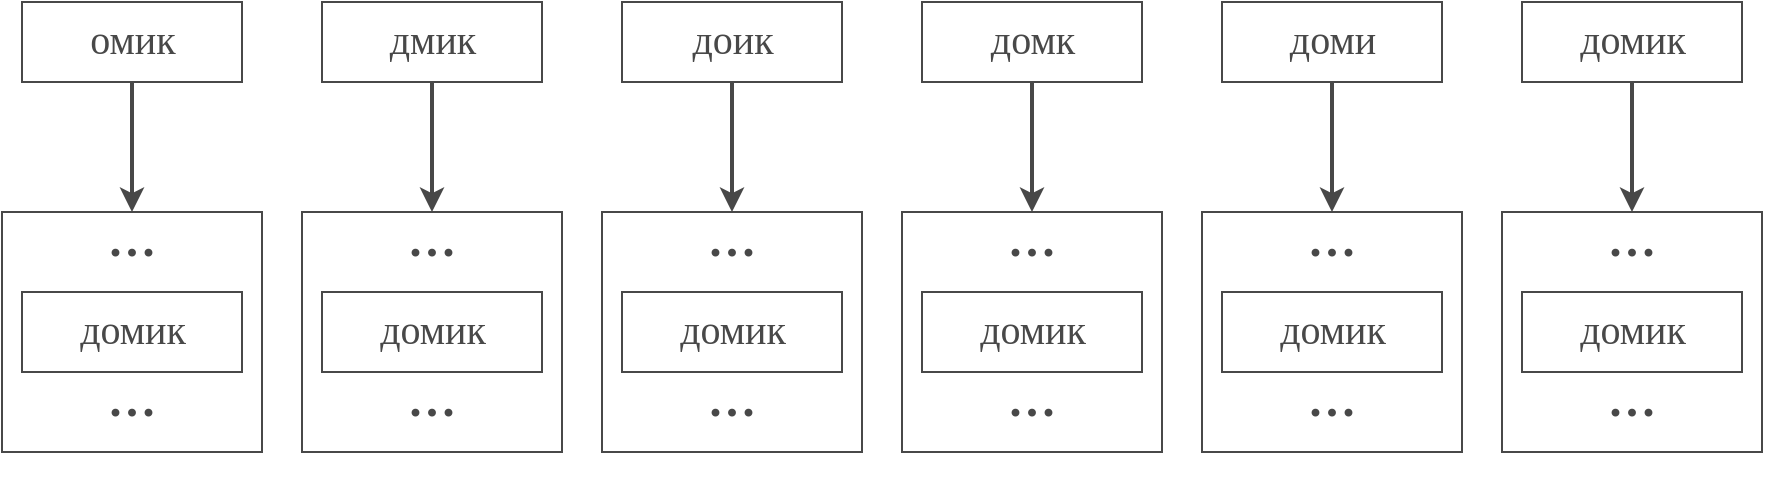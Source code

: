 <mxfile version="18.1.2" type="device"><diagram id="TvOHzCsdB9EdEOVNPBkS" name="Page-1"><mxGraphModel dx="2391" dy="866" grid="1" gridSize="10" guides="1" tooltips="1" connect="1" arrows="1" fold="1" page="1" pageScale="1" pageWidth="827" pageHeight="1169" math="0" shadow="0"><root><mxCell id="0"/><mxCell id="1" parent="0"/><mxCell id="le6ZlW_rUwhYAzYC4NZ8-2" value="&lt;font face=&quot;montserrat semibold&quot; color=&quot;#484848&quot;&gt;&lt;span style=&quot;font-size: 20px;&quot;&gt;омик&lt;/span&gt;&lt;/font&gt;" style="html=1;align=center;verticalAlign=top;rounded=0;absoluteArcSize=1;arcSize=10;dashed=0;fillColor=#FFFFFF;strokeColor=#484848;" vertex="1" parent="1"><mxGeometry x="-720" y="200" width="110" height="40" as="geometry"/></mxCell><mxCell id="le6ZlW_rUwhYAzYC4NZ8-3" value="&lt;font face=&quot;montserrat semibold&quot; color=&quot;#484848&quot;&gt;&lt;span style=&quot;font-size: 20px;&quot;&gt;дмик&lt;/span&gt;&lt;/font&gt;" style="html=1;align=center;verticalAlign=top;rounded=0;absoluteArcSize=1;arcSize=10;dashed=0;fillColor=#FFFFFF;strokeColor=#484848;" vertex="1" parent="1"><mxGeometry x="-570" y="200" width="110" height="40" as="geometry"/></mxCell><mxCell id="le6ZlW_rUwhYAzYC4NZ8-4" value="&lt;font face=&quot;montserrat semibold&quot; color=&quot;#484848&quot;&gt;&lt;span style=&quot;font-size: 20px;&quot;&gt;доик&lt;/span&gt;&lt;/font&gt;" style="html=1;align=center;verticalAlign=top;rounded=0;absoluteArcSize=1;arcSize=10;dashed=0;fillColor=#FFFFFF;strokeColor=#484848;" vertex="1" parent="1"><mxGeometry x="-420" y="200" width="110" height="40" as="geometry"/></mxCell><mxCell id="le6ZlW_rUwhYAzYC4NZ8-5" value="&lt;font face=&quot;montserrat semibold&quot; color=&quot;#484848&quot;&gt;&lt;span style=&quot;font-size: 20px;&quot;&gt;домк&lt;/span&gt;&lt;/font&gt;" style="html=1;align=center;verticalAlign=top;rounded=0;absoluteArcSize=1;arcSize=10;dashed=0;fillColor=#FFFFFF;strokeColor=#484848;" vertex="1" parent="1"><mxGeometry x="-270" y="200" width="110" height="40" as="geometry"/></mxCell><mxCell id="le6ZlW_rUwhYAzYC4NZ8-6" value="&lt;font face=&quot;montserrat semibold&quot; color=&quot;#484848&quot;&gt;&lt;span style=&quot;font-size: 20px;&quot;&gt;доми&lt;/span&gt;&lt;/font&gt;" style="html=1;align=center;verticalAlign=top;rounded=0;absoluteArcSize=1;arcSize=10;dashed=0;fillColor=#FFFFFF;strokeColor=#484848;" vertex="1" parent="1"><mxGeometry x="-120" y="200" width="110" height="40" as="geometry"/></mxCell><mxCell id="le6ZlW_rUwhYAzYC4NZ8-7" value="" style="endArrow=classic;html=1;strokeWidth=2;strokeColor=#484848;exitX=0.5;exitY=1;exitDx=0;exitDy=0;sketch=0;entryX=0.5;entryY=0;entryDx=0;entryDy=0;" edge="1" parent="1" source="le6ZlW_rUwhYAzYC4NZ8-2" target="le6ZlW_rUwhYAzYC4NZ8-16"><mxGeometry width="50" height="50" relative="1" as="geometry"><mxPoint x="-300" y="310" as="sourcePoint"/><mxPoint x="159.2" y="260.4" as="targetPoint"/><Array as="points"/></mxGeometry></mxCell><mxCell id="le6ZlW_rUwhYAzYC4NZ8-8" value="" style="endArrow=classic;html=1;strokeWidth=2;strokeColor=#484848;exitX=0.5;exitY=1;exitDx=0;exitDy=0;sketch=0;entryX=0.5;entryY=0;entryDx=0;entryDy=0;" edge="1" parent="1" source="le6ZlW_rUwhYAzYC4NZ8-3" target="le6ZlW_rUwhYAzYC4NZ8-21"><mxGeometry width="50" height="50" relative="1" as="geometry"><mxPoint x="-575" y="210" as="sourcePoint"/><mxPoint x="-455" y="340" as="targetPoint"/><Array as="points"/></mxGeometry></mxCell><mxCell id="le6ZlW_rUwhYAzYC4NZ8-9" value="" style="endArrow=classic;html=1;strokeWidth=2;strokeColor=#484848;exitX=0.5;exitY=1;exitDx=0;exitDy=0;sketch=0;entryX=0.5;entryY=0;entryDx=0;entryDy=0;" edge="1" parent="1" source="le6ZlW_rUwhYAzYC4NZ8-4" target="le6ZlW_rUwhYAzYC4NZ8-26"><mxGeometry width="50" height="50" relative="1" as="geometry"><mxPoint x="-565" y="180" as="sourcePoint"/><mxPoint x="-325" y="300" as="targetPoint"/><Array as="points"/></mxGeometry></mxCell><mxCell id="le6ZlW_rUwhYAzYC4NZ8-10" value="" style="endArrow=classic;html=1;strokeWidth=2;strokeColor=#484848;exitX=0.5;exitY=1;exitDx=0;exitDy=0;sketch=0;entryX=0.5;entryY=0;entryDx=0;entryDy=0;" edge="1" parent="1" source="le6ZlW_rUwhYAzYC4NZ8-5" target="le6ZlW_rUwhYAzYC4NZ8-31"><mxGeometry width="50" height="50" relative="1" as="geometry"><mxPoint x="-265" y="600" as="sourcePoint"/><mxPoint x="-90" y="360" as="targetPoint"/><Array as="points"/></mxGeometry></mxCell><mxCell id="le6ZlW_rUwhYAzYC4NZ8-11" value="" style="endArrow=classic;html=1;strokeWidth=2;strokeColor=#484848;exitX=0.5;exitY=1;exitDx=0;exitDy=0;sketch=0;entryX=0.5;entryY=0;entryDx=0;entryDy=0;" edge="1" parent="1" source="le6ZlW_rUwhYAzYC4NZ8-6" target="le6ZlW_rUwhYAzYC4NZ8-36"><mxGeometry width="50" height="50" relative="1" as="geometry"><mxPoint x="-255" y="610" as="sourcePoint"/><mxPoint x="30" y="300" as="targetPoint"/><Array as="points"/></mxGeometry></mxCell><mxCell id="le6ZlW_rUwhYAzYC4NZ8-19" value="" style="group" vertex="1" connectable="0" parent="1"><mxGeometry x="-730" y="290" width="130" height="150" as="geometry"/></mxCell><mxCell id="le6ZlW_rUwhYAzYC4NZ8-16" value="" style="rounded=0;whiteSpace=wrap;html=1;strokeColor=#484848;" vertex="1" parent="le6ZlW_rUwhYAzYC4NZ8-19"><mxGeometry y="15" width="130" height="120" as="geometry"/></mxCell><mxCell id="le6ZlW_rUwhYAzYC4NZ8-1" value="&lt;font face=&quot;montserrat semibold&quot; color=&quot;#484848&quot;&gt;&lt;span style=&quot;font-size: 20px;&quot;&gt;домик&lt;/span&gt;&lt;/font&gt;" style="html=1;align=center;verticalAlign=top;rounded=0;absoluteArcSize=1;arcSize=10;dashed=0;fillColor=#FFFFFF;strokeColor=#484848;" vertex="1" parent="le6ZlW_rUwhYAzYC4NZ8-19"><mxGeometry x="10" y="55" width="110" height="40" as="geometry"/></mxCell><mxCell id="le6ZlW_rUwhYAzYC4NZ8-17" value="&lt;div style=&quot;&quot;&gt;&lt;span style=&quot;background-color: initial; font-size: 20px;&quot;&gt;&lt;font style=&quot;font-size: 33px;&quot; face=&quot;montserrat semibold&quot; color=&quot;#484848&quot;&gt;...&lt;/font&gt;&lt;/span&gt;&lt;/div&gt;" style="text;whiteSpace=wrap;html=1;align=center;" vertex="1" parent="le6ZlW_rUwhYAzYC4NZ8-19"><mxGeometry x="35" y="80" width="60" height="70" as="geometry"/></mxCell><mxCell id="le6ZlW_rUwhYAzYC4NZ8-18" value="&lt;div style=&quot;&quot;&gt;&lt;span style=&quot;background-color: initial; font-size: 20px;&quot;&gt;&lt;font style=&quot;font-size: 33px;&quot; face=&quot;montserrat semibold&quot; color=&quot;#484848&quot;&gt;...&lt;/font&gt;&lt;/span&gt;&lt;/div&gt;" style="text;whiteSpace=wrap;html=1;align=center;" vertex="1" parent="le6ZlW_rUwhYAzYC4NZ8-19"><mxGeometry x="35" width="60" height="70" as="geometry"/></mxCell><mxCell id="le6ZlW_rUwhYAzYC4NZ8-20" value="" style="group" vertex="1" connectable="0" parent="1"><mxGeometry x="-580" y="290" width="130" height="150" as="geometry"/></mxCell><mxCell id="le6ZlW_rUwhYAzYC4NZ8-21" value="" style="rounded=0;whiteSpace=wrap;html=1;strokeColor=#484848;" vertex="1" parent="le6ZlW_rUwhYAzYC4NZ8-20"><mxGeometry y="15" width="130" height="120" as="geometry"/></mxCell><mxCell id="le6ZlW_rUwhYAzYC4NZ8-22" value="&lt;font face=&quot;montserrat semibold&quot; color=&quot;#484848&quot;&gt;&lt;span style=&quot;font-size: 20px;&quot;&gt;домик&lt;/span&gt;&lt;/font&gt;" style="html=1;align=center;verticalAlign=top;rounded=0;absoluteArcSize=1;arcSize=10;dashed=0;fillColor=#FFFFFF;strokeColor=#484848;" vertex="1" parent="le6ZlW_rUwhYAzYC4NZ8-20"><mxGeometry x="10" y="55" width="110" height="40" as="geometry"/></mxCell><mxCell id="le6ZlW_rUwhYAzYC4NZ8-23" value="&lt;div style=&quot;&quot;&gt;&lt;span style=&quot;background-color: initial; font-size: 20px;&quot;&gt;&lt;font style=&quot;font-size: 33px;&quot; face=&quot;montserrat semibold&quot; color=&quot;#484848&quot;&gt;...&lt;/font&gt;&lt;/span&gt;&lt;/div&gt;" style="text;whiteSpace=wrap;html=1;align=center;" vertex="1" parent="le6ZlW_rUwhYAzYC4NZ8-20"><mxGeometry x="35" y="80" width="60" height="70" as="geometry"/></mxCell><mxCell id="le6ZlW_rUwhYAzYC4NZ8-24" value="&lt;div style=&quot;&quot;&gt;&lt;span style=&quot;background-color: initial; font-size: 20px;&quot;&gt;&lt;font style=&quot;font-size: 33px;&quot; face=&quot;montserrat semibold&quot; color=&quot;#484848&quot;&gt;...&lt;/font&gt;&lt;/span&gt;&lt;/div&gt;" style="text;whiteSpace=wrap;html=1;align=center;" vertex="1" parent="le6ZlW_rUwhYAzYC4NZ8-20"><mxGeometry x="35" width="60" height="55" as="geometry"/></mxCell><mxCell id="le6ZlW_rUwhYAzYC4NZ8-25" value="" style="group" vertex="1" connectable="0" parent="1"><mxGeometry x="-430" y="290" width="130" height="150" as="geometry"/></mxCell><mxCell id="le6ZlW_rUwhYAzYC4NZ8-26" value="" style="rounded=0;whiteSpace=wrap;html=1;strokeColor=#484848;" vertex="1" parent="le6ZlW_rUwhYAzYC4NZ8-25"><mxGeometry y="15" width="130" height="120" as="geometry"/></mxCell><mxCell id="le6ZlW_rUwhYAzYC4NZ8-27" value="&lt;font face=&quot;montserrat semibold&quot; color=&quot;#484848&quot;&gt;&lt;span style=&quot;font-size: 20px;&quot;&gt;домик&lt;/span&gt;&lt;/font&gt;" style="html=1;align=center;verticalAlign=top;rounded=0;absoluteArcSize=1;arcSize=10;dashed=0;fillColor=#FFFFFF;strokeColor=#484848;" vertex="1" parent="le6ZlW_rUwhYAzYC4NZ8-25"><mxGeometry x="10" y="55" width="110" height="40" as="geometry"/></mxCell><mxCell id="le6ZlW_rUwhYAzYC4NZ8-28" value="&lt;div style=&quot;&quot;&gt;&lt;span style=&quot;background-color: initial; font-size: 20px;&quot;&gt;&lt;font style=&quot;font-size: 33px;&quot; face=&quot;montserrat semibold&quot; color=&quot;#484848&quot;&gt;...&lt;/font&gt;&lt;/span&gt;&lt;/div&gt;" style="text;whiteSpace=wrap;html=1;align=center;" vertex="1" parent="le6ZlW_rUwhYAzYC4NZ8-25"><mxGeometry x="35" y="80" width="60" height="70" as="geometry"/></mxCell><mxCell id="le6ZlW_rUwhYAzYC4NZ8-29" value="&lt;div style=&quot;&quot;&gt;&lt;span style=&quot;background-color: initial; font-size: 20px;&quot;&gt;&lt;font style=&quot;font-size: 33px;&quot; face=&quot;montserrat semibold&quot; color=&quot;#484848&quot;&gt;...&lt;/font&gt;&lt;/span&gt;&lt;/div&gt;" style="text;whiteSpace=wrap;html=1;align=center;" vertex="1" parent="le6ZlW_rUwhYAzYC4NZ8-25"><mxGeometry x="35" width="60" height="70" as="geometry"/></mxCell><mxCell id="le6ZlW_rUwhYAzYC4NZ8-30" value="" style="group" vertex="1" connectable="0" parent="1"><mxGeometry x="-280" y="290" width="130" height="150" as="geometry"/></mxCell><mxCell id="le6ZlW_rUwhYAzYC4NZ8-31" value="" style="rounded=0;whiteSpace=wrap;html=1;strokeColor=#484848;" vertex="1" parent="le6ZlW_rUwhYAzYC4NZ8-30"><mxGeometry y="15" width="130" height="120" as="geometry"/></mxCell><mxCell id="le6ZlW_rUwhYAzYC4NZ8-32" value="&lt;font face=&quot;montserrat semibold&quot; color=&quot;#484848&quot;&gt;&lt;span style=&quot;font-size: 20px;&quot;&gt;домик&lt;/span&gt;&lt;/font&gt;" style="html=1;align=center;verticalAlign=top;rounded=0;absoluteArcSize=1;arcSize=10;dashed=0;fillColor=#FFFFFF;strokeColor=#484848;" vertex="1" parent="le6ZlW_rUwhYAzYC4NZ8-30"><mxGeometry x="10" y="55" width="110" height="40" as="geometry"/></mxCell><mxCell id="le6ZlW_rUwhYAzYC4NZ8-33" value="&lt;div style=&quot;&quot;&gt;&lt;span style=&quot;background-color: initial; font-size: 20px;&quot;&gt;&lt;font style=&quot;font-size: 33px;&quot; face=&quot;montserrat semibold&quot; color=&quot;#484848&quot;&gt;...&lt;/font&gt;&lt;/span&gt;&lt;/div&gt;" style="text;whiteSpace=wrap;html=1;align=center;" vertex="1" parent="le6ZlW_rUwhYAzYC4NZ8-30"><mxGeometry x="35" y="80" width="60" height="70" as="geometry"/></mxCell><mxCell id="le6ZlW_rUwhYAzYC4NZ8-34" value="&lt;div style=&quot;&quot;&gt;&lt;span style=&quot;background-color: initial; font-size: 20px;&quot;&gt;&lt;font style=&quot;font-size: 33px;&quot; face=&quot;montserrat semibold&quot; color=&quot;#484848&quot;&gt;...&lt;/font&gt;&lt;/span&gt;&lt;/div&gt;" style="text;whiteSpace=wrap;html=1;align=center;" vertex="1" parent="le6ZlW_rUwhYAzYC4NZ8-30"><mxGeometry x="35" width="60" height="70" as="geometry"/></mxCell><mxCell id="le6ZlW_rUwhYAzYC4NZ8-35" value="" style="group" vertex="1" connectable="0" parent="1"><mxGeometry x="-130" y="290" width="130" height="150" as="geometry"/></mxCell><mxCell id="le6ZlW_rUwhYAzYC4NZ8-36" value="" style="rounded=0;whiteSpace=wrap;html=1;strokeColor=#484848;" vertex="1" parent="le6ZlW_rUwhYAzYC4NZ8-35"><mxGeometry y="15" width="130" height="120" as="geometry"/></mxCell><mxCell id="le6ZlW_rUwhYAzYC4NZ8-37" value="&lt;font face=&quot;montserrat semibold&quot; color=&quot;#484848&quot;&gt;&lt;span style=&quot;font-size: 20px;&quot;&gt;домик&lt;/span&gt;&lt;/font&gt;" style="html=1;align=center;verticalAlign=top;rounded=0;absoluteArcSize=1;arcSize=10;dashed=0;fillColor=#FFFFFF;strokeColor=#484848;" vertex="1" parent="le6ZlW_rUwhYAzYC4NZ8-35"><mxGeometry x="10" y="55" width="110" height="40" as="geometry"/></mxCell><mxCell id="le6ZlW_rUwhYAzYC4NZ8-38" value="&lt;div style=&quot;&quot;&gt;&lt;span style=&quot;background-color: initial; font-size: 20px;&quot;&gt;&lt;font style=&quot;font-size: 33px;&quot; face=&quot;montserrat semibold&quot; color=&quot;#484848&quot;&gt;...&lt;/font&gt;&lt;/span&gt;&lt;/div&gt;" style="text;whiteSpace=wrap;html=1;align=center;" vertex="1" parent="le6ZlW_rUwhYAzYC4NZ8-35"><mxGeometry x="35" y="80" width="60" height="70" as="geometry"/></mxCell><mxCell id="le6ZlW_rUwhYAzYC4NZ8-39" value="&lt;div style=&quot;&quot;&gt;&lt;span style=&quot;background-color: initial; font-size: 20px;&quot;&gt;&lt;font style=&quot;font-size: 33px;&quot; face=&quot;montserrat semibold&quot; color=&quot;#484848&quot;&gt;...&lt;/font&gt;&lt;/span&gt;&lt;/div&gt;" style="text;whiteSpace=wrap;html=1;align=center;" vertex="1" parent="le6ZlW_rUwhYAzYC4NZ8-35"><mxGeometry x="35" width="60" height="70" as="geometry"/></mxCell><mxCell id="le6ZlW_rUwhYAzYC4NZ8-41" value="&lt;font face=&quot;montserrat semibold&quot; color=&quot;#484848&quot;&gt;&lt;span style=&quot;font-size: 20px;&quot;&gt;домик&lt;/span&gt;&lt;/font&gt;" style="html=1;align=center;verticalAlign=top;rounded=0;absoluteArcSize=1;arcSize=10;dashed=0;fillColor=#FFFFFF;strokeColor=#484848;" vertex="1" parent="1"><mxGeometry x="30" y="200" width="110" height="40" as="geometry"/></mxCell><mxCell id="le6ZlW_rUwhYAzYC4NZ8-42" value="" style="endArrow=classic;html=1;strokeWidth=2;strokeColor=#484848;exitX=0.5;exitY=1;exitDx=0;exitDy=0;sketch=0;entryX=0.5;entryY=0;entryDx=0;entryDy=0;" edge="1" parent="1" source="le6ZlW_rUwhYAzYC4NZ8-41" target="le6ZlW_rUwhYAzYC4NZ8-44"><mxGeometry width="50" height="50" relative="1" as="geometry"><mxPoint x="-105" y="610" as="sourcePoint"/><mxPoint x="180" y="300" as="targetPoint"/><Array as="points"/></mxGeometry></mxCell><mxCell id="le6ZlW_rUwhYAzYC4NZ8-43" value="" style="group" vertex="1" connectable="0" parent="1"><mxGeometry x="20" y="290" width="130" height="150" as="geometry"/></mxCell><mxCell id="le6ZlW_rUwhYAzYC4NZ8-44" value="" style="rounded=0;whiteSpace=wrap;html=1;strokeColor=#484848;" vertex="1" parent="le6ZlW_rUwhYAzYC4NZ8-43"><mxGeometry y="15" width="130" height="120" as="geometry"/></mxCell><mxCell id="le6ZlW_rUwhYAzYC4NZ8-45" value="&lt;font face=&quot;montserrat semibold&quot; color=&quot;#484848&quot;&gt;&lt;span style=&quot;font-size: 20px;&quot;&gt;домик&lt;/span&gt;&lt;/font&gt;" style="html=1;align=center;verticalAlign=top;rounded=0;absoluteArcSize=1;arcSize=10;dashed=0;fillColor=#FFFFFF;strokeColor=#484848;" vertex="1" parent="le6ZlW_rUwhYAzYC4NZ8-43"><mxGeometry x="10" y="55" width="110" height="40" as="geometry"/></mxCell><mxCell id="le6ZlW_rUwhYAzYC4NZ8-46" value="&lt;div style=&quot;&quot;&gt;&lt;span style=&quot;background-color: initial; font-size: 20px;&quot;&gt;&lt;font style=&quot;font-size: 33px;&quot; face=&quot;montserrat semibold&quot; color=&quot;#484848&quot;&gt;...&lt;/font&gt;&lt;/span&gt;&lt;/div&gt;" style="text;whiteSpace=wrap;html=1;align=center;" vertex="1" parent="le6ZlW_rUwhYAzYC4NZ8-43"><mxGeometry x="35" y="80" width="60" height="70" as="geometry"/></mxCell><mxCell id="le6ZlW_rUwhYAzYC4NZ8-47" value="&lt;div style=&quot;&quot;&gt;&lt;span style=&quot;background-color: initial; font-size: 20px;&quot;&gt;&lt;font style=&quot;font-size: 33px;&quot; face=&quot;montserrat semibold&quot; color=&quot;#484848&quot;&gt;...&lt;/font&gt;&lt;/span&gt;&lt;/div&gt;" style="text;whiteSpace=wrap;html=1;align=center;" vertex="1" parent="le6ZlW_rUwhYAzYC4NZ8-43"><mxGeometry x="35" width="60" height="70" as="geometry"/></mxCell></root></mxGraphModel></diagram></mxfile>